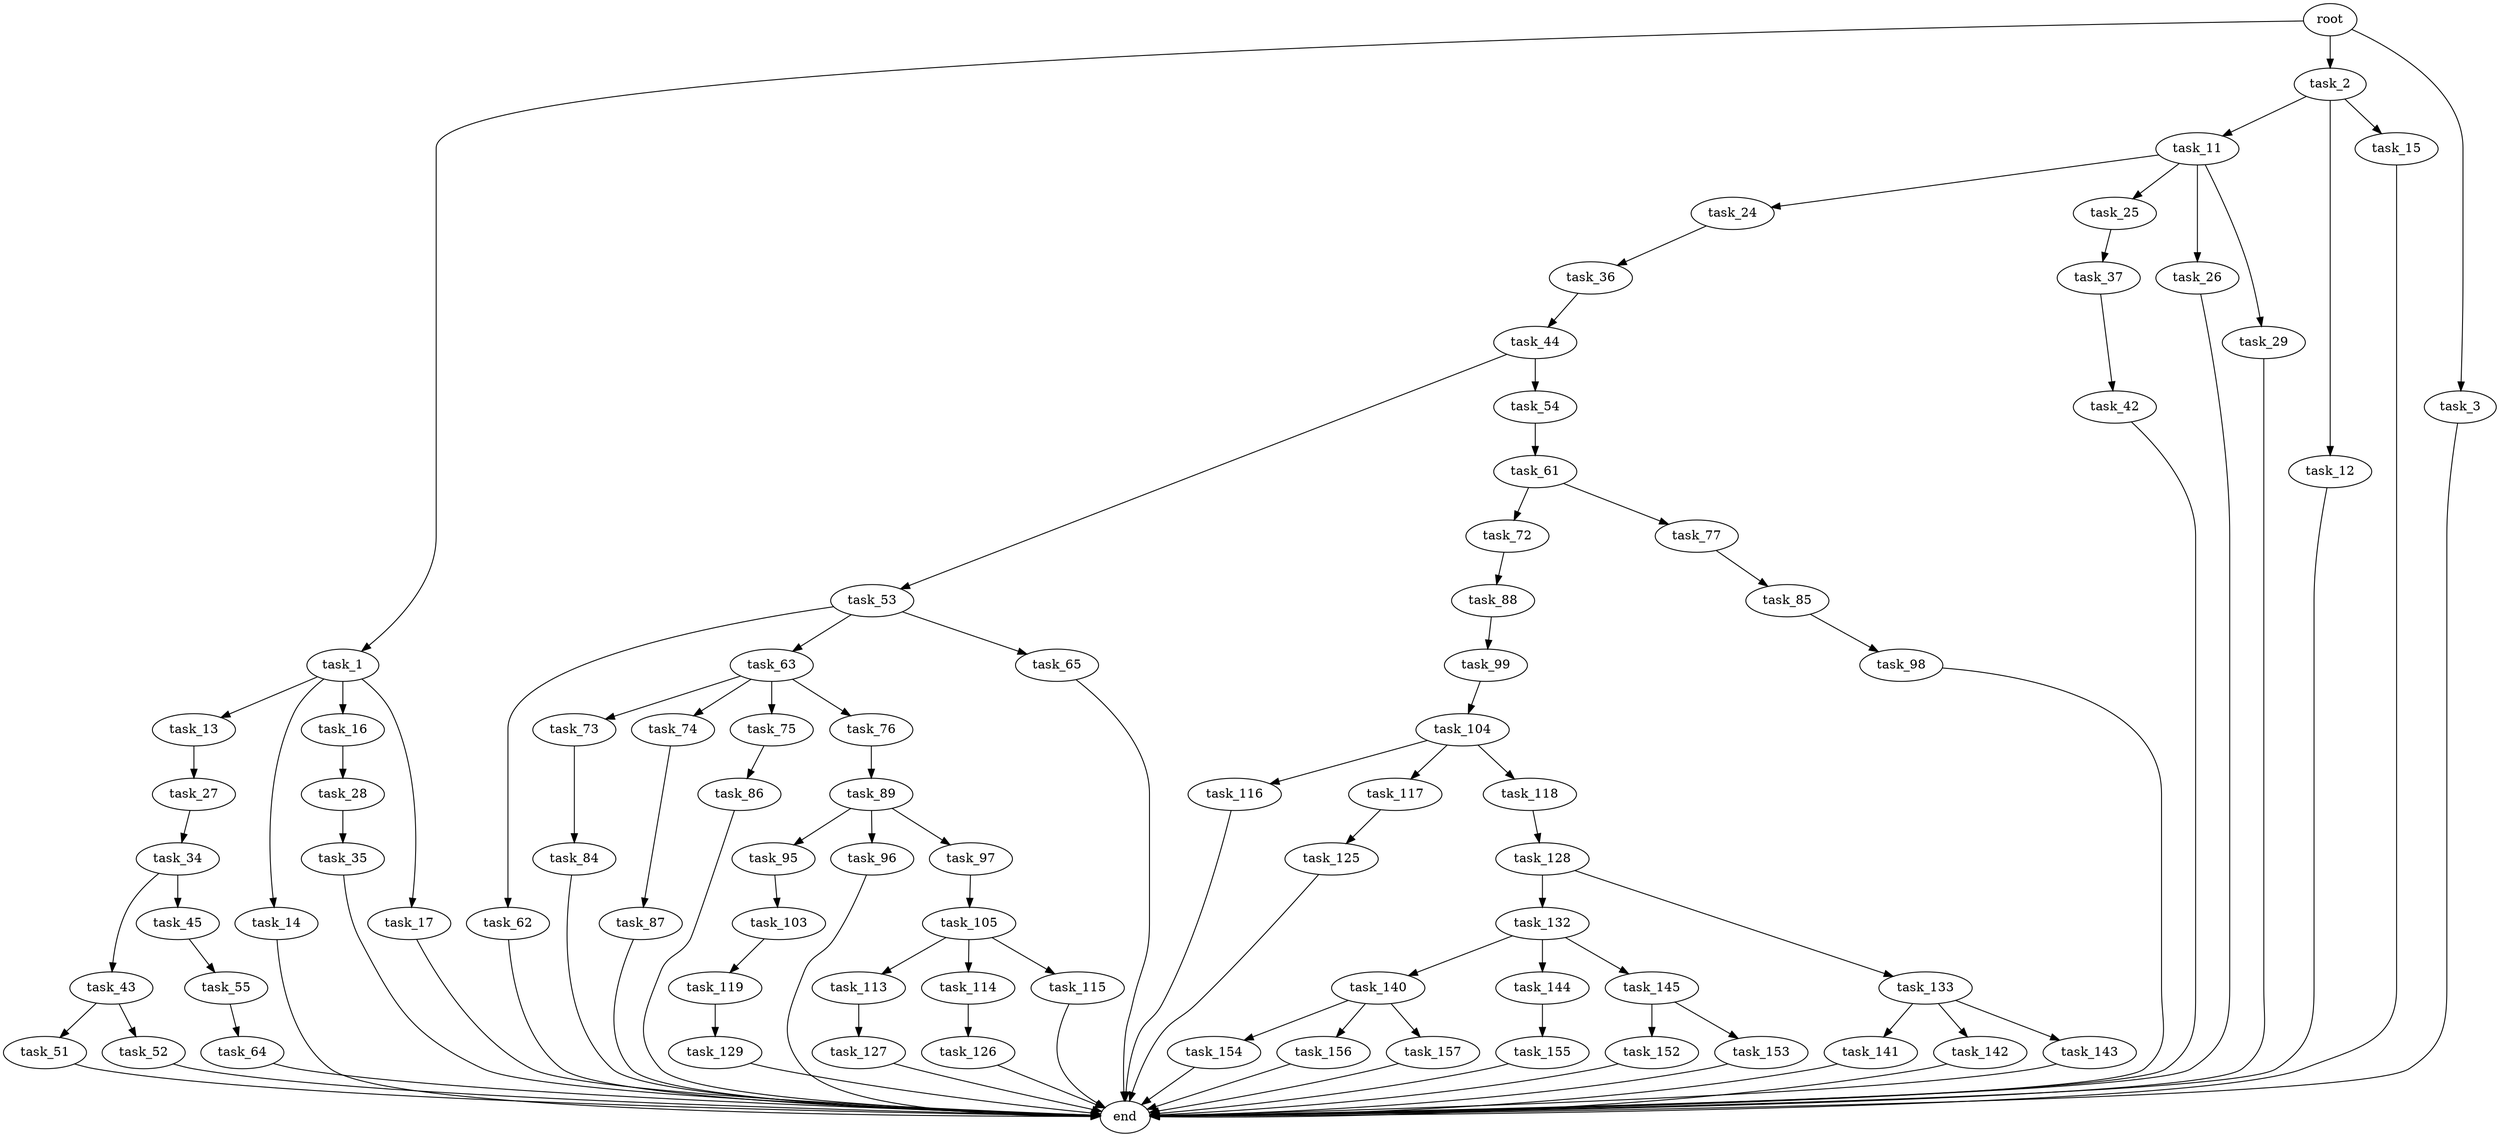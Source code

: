 digraph G {
  root [size="0.000000"];
  task_1 [size="1977415718.000000"];
  task_2 [size="111101141829.000000"];
  task_3 [size="725940158.000000"];
  task_13 [size="28790196900.000000"];
  task_14 [size="1795931639.000000"];
  task_16 [size="134217728000.000000"];
  task_17 [size="4357000296.000000"];
  task_11 [size="782757789696.000000"];
  task_12 [size="297595953723.000000"];
  task_15 [size="782757789696.000000"];
  end [size="0.000000"];
  task_24 [size="782757789696.000000"];
  task_25 [size="28991029248.000000"];
  task_26 [size="27037081419.000000"];
  task_29 [size="8589934592.000000"];
  task_27 [size="134820116277.000000"];
  task_28 [size="391667698827.000000"];
  task_36 [size="837626090.000000"];
  task_37 [size="497531047077.000000"];
  task_34 [size="41536947534.000000"];
  task_35 [size="485977339317.000000"];
  task_43 [size="70776115607.000000"];
  task_45 [size="105558441193.000000"];
  task_44 [size="12131894646.000000"];
  task_42 [size="1868648164.000000"];
  task_51 [size="36962269931.000000"];
  task_52 [size="782757789696.000000"];
  task_53 [size="284924522.000000"];
  task_54 [size="368293445632.000000"];
  task_55 [size="4621030488.000000"];
  task_62 [size="178114733771.000000"];
  task_63 [size="368293445632.000000"];
  task_65 [size="7233648194.000000"];
  task_61 [size="2408927806.000000"];
  task_64 [size="553119505282.000000"];
  task_72 [size="4354033730.000000"];
  task_77 [size="231928233984.000000"];
  task_73 [size="2011305112.000000"];
  task_74 [size="549755813888.000000"];
  task_75 [size="3883369893.000000"];
  task_76 [size="68719476736.000000"];
  task_88 [size="231928233984.000000"];
  task_84 [size="549755813888.000000"];
  task_87 [size="93470327268.000000"];
  task_86 [size="301105453364.000000"];
  task_89 [size="17601783922.000000"];
  task_85 [size="403570843416.000000"];
  task_98 [size="28991029248.000000"];
  task_99 [size="1013917980074.000000"];
  task_95 [size="231928233984.000000"];
  task_96 [size="48541967568.000000"];
  task_97 [size="8589934592.000000"];
  task_103 [size="1300535900766.000000"];
  task_105 [size="14315237934.000000"];
  task_104 [size="23263133044.000000"];
  task_119 [size="317791979776.000000"];
  task_116 [size="134217728000.000000"];
  task_117 [size="9646113411.000000"];
  task_118 [size="42429039369.000000"];
  task_113 [size="180741226284.000000"];
  task_114 [size="68719476736.000000"];
  task_115 [size="35223857078.000000"];
  task_127 [size="158039561885.000000"];
  task_126 [size="609725292501.000000"];
  task_125 [size="22034233685.000000"];
  task_128 [size="342210575402.000000"];
  task_129 [size="134217728000.000000"];
  task_132 [size="10100630692.000000"];
  task_133 [size="8589934592.000000"];
  task_140 [size="1520617326.000000"];
  task_144 [size="28991029248.000000"];
  task_145 [size="1662500382.000000"];
  task_141 [size="24468054916.000000"];
  task_142 [size="6707466714.000000"];
  task_143 [size="8589934592.000000"];
  task_154 [size="280638303344.000000"];
  task_156 [size="240493939602.000000"];
  task_157 [size="293309262550.000000"];
  task_155 [size="18192748402.000000"];
  task_152 [size="7574357004.000000"];
  task_153 [size="231928233984.000000"];

  root -> task_1 [size="1.000000"];
  root -> task_2 [size="1.000000"];
  root -> task_3 [size="1.000000"];
  task_1 -> task_13 [size="134217728.000000"];
  task_1 -> task_14 [size="134217728.000000"];
  task_1 -> task_16 [size="134217728.000000"];
  task_1 -> task_17 [size="134217728.000000"];
  task_2 -> task_11 [size="75497472.000000"];
  task_2 -> task_12 [size="75497472.000000"];
  task_2 -> task_15 [size="75497472.000000"];
  task_3 -> end [size="1.000000"];
  task_13 -> task_27 [size="75497472.000000"];
  task_14 -> end [size="1.000000"];
  task_16 -> task_28 [size="209715200.000000"];
  task_17 -> end [size="1.000000"];
  task_11 -> task_24 [size="679477248.000000"];
  task_11 -> task_25 [size="679477248.000000"];
  task_11 -> task_26 [size="679477248.000000"];
  task_11 -> task_29 [size="679477248.000000"];
  task_12 -> end [size="1.000000"];
  task_15 -> end [size="1.000000"];
  task_24 -> task_36 [size="679477248.000000"];
  task_25 -> task_37 [size="75497472.000000"];
  task_26 -> end [size="1.000000"];
  task_29 -> end [size="1.000000"];
  task_27 -> task_34 [size="209715200.000000"];
  task_28 -> task_35 [size="838860800.000000"];
  task_36 -> task_44 [size="33554432.000000"];
  task_37 -> task_42 [size="411041792.000000"];
  task_34 -> task_43 [size="838860800.000000"];
  task_34 -> task_45 [size="838860800.000000"];
  task_35 -> end [size="1.000000"];
  task_43 -> task_51 [size="75497472.000000"];
  task_43 -> task_52 [size="75497472.000000"];
  task_45 -> task_55 [size="75497472.000000"];
  task_44 -> task_53 [size="33554432.000000"];
  task_44 -> task_54 [size="33554432.000000"];
  task_42 -> end [size="1.000000"];
  task_51 -> end [size="1.000000"];
  task_52 -> end [size="1.000000"];
  task_53 -> task_62 [size="33554432.000000"];
  task_53 -> task_63 [size="33554432.000000"];
  task_53 -> task_65 [size="33554432.000000"];
  task_54 -> task_61 [size="411041792.000000"];
  task_55 -> task_64 [size="75497472.000000"];
  task_62 -> end [size="1.000000"];
  task_63 -> task_73 [size="411041792.000000"];
  task_63 -> task_74 [size="411041792.000000"];
  task_63 -> task_75 [size="411041792.000000"];
  task_63 -> task_76 [size="411041792.000000"];
  task_65 -> end [size="1.000000"];
  task_61 -> task_72 [size="134217728.000000"];
  task_61 -> task_77 [size="134217728.000000"];
  task_64 -> end [size="1.000000"];
  task_72 -> task_88 [size="536870912.000000"];
  task_77 -> task_85 [size="301989888.000000"];
  task_73 -> task_84 [size="134217728.000000"];
  task_74 -> task_87 [size="536870912.000000"];
  task_75 -> task_86 [size="75497472.000000"];
  task_76 -> task_89 [size="134217728.000000"];
  task_88 -> task_99 [size="301989888.000000"];
  task_84 -> end [size="1.000000"];
  task_87 -> end [size="1.000000"];
  task_86 -> end [size="1.000000"];
  task_89 -> task_95 [size="411041792.000000"];
  task_89 -> task_96 [size="411041792.000000"];
  task_89 -> task_97 [size="411041792.000000"];
  task_85 -> task_98 [size="536870912.000000"];
  task_98 -> end [size="1.000000"];
  task_99 -> task_104 [size="679477248.000000"];
  task_95 -> task_103 [size="301989888.000000"];
  task_96 -> end [size="1.000000"];
  task_97 -> task_105 [size="33554432.000000"];
  task_103 -> task_119 [size="838860800.000000"];
  task_105 -> task_113 [size="536870912.000000"];
  task_105 -> task_114 [size="536870912.000000"];
  task_105 -> task_115 [size="536870912.000000"];
  task_104 -> task_116 [size="536870912.000000"];
  task_104 -> task_117 [size="536870912.000000"];
  task_104 -> task_118 [size="536870912.000000"];
  task_119 -> task_129 [size="838860800.000000"];
  task_116 -> end [size="1.000000"];
  task_117 -> task_125 [size="301989888.000000"];
  task_118 -> task_128 [size="838860800.000000"];
  task_113 -> task_127 [size="134217728.000000"];
  task_114 -> task_126 [size="134217728.000000"];
  task_115 -> end [size="1.000000"];
  task_127 -> end [size="1.000000"];
  task_126 -> end [size="1.000000"];
  task_125 -> end [size="1.000000"];
  task_128 -> task_132 [size="301989888.000000"];
  task_128 -> task_133 [size="301989888.000000"];
  task_129 -> end [size="1.000000"];
  task_132 -> task_140 [size="679477248.000000"];
  task_132 -> task_144 [size="679477248.000000"];
  task_132 -> task_145 [size="679477248.000000"];
  task_133 -> task_141 [size="33554432.000000"];
  task_133 -> task_142 [size="33554432.000000"];
  task_133 -> task_143 [size="33554432.000000"];
  task_140 -> task_154 [size="75497472.000000"];
  task_140 -> task_156 [size="75497472.000000"];
  task_140 -> task_157 [size="75497472.000000"];
  task_144 -> task_155 [size="75497472.000000"];
  task_145 -> task_152 [size="134217728.000000"];
  task_145 -> task_153 [size="134217728.000000"];
  task_141 -> end [size="1.000000"];
  task_142 -> end [size="1.000000"];
  task_143 -> end [size="1.000000"];
  task_154 -> end [size="1.000000"];
  task_156 -> end [size="1.000000"];
  task_157 -> end [size="1.000000"];
  task_155 -> end [size="1.000000"];
  task_152 -> end [size="1.000000"];
  task_153 -> end [size="1.000000"];
}
